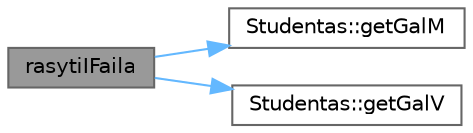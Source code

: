 digraph "rasytiIFaila"
{
 // LATEX_PDF_SIZE
  bgcolor="transparent";
  edge [fontname=Helvetica,fontsize=10,labelfontname=Helvetica,labelfontsize=10];
  node [fontname=Helvetica,fontsize=10,shape=box,height=0.2,width=0.4];
  rankdir="LR";
  Node1 [id="Node000001",label="rasytiIFaila",height=0.2,width=0.4,color="gray40", fillcolor="grey60", style="filled", fontcolor="black",tooltip=" "];
  Node1 -> Node2 [id="edge3_Node000001_Node000002",color="steelblue1",style="solid",tooltip=" "];
  Node2 [id="Node000002",label="Studentas::getGalM",height=0.2,width=0.4,color="grey40", fillcolor="white", style="filled",URL="$class_studentas.html#ae55a7d597d549832b805971ea4976e72",tooltip=" "];
  Node1 -> Node3 [id="edge4_Node000001_Node000003",color="steelblue1",style="solid",tooltip=" "];
  Node3 [id="Node000003",label="Studentas::getGalV",height=0.2,width=0.4,color="grey40", fillcolor="white", style="filled",URL="$class_studentas.html#acd958ca47f9c3b9f1a7e492067430580",tooltip=" "];
}
